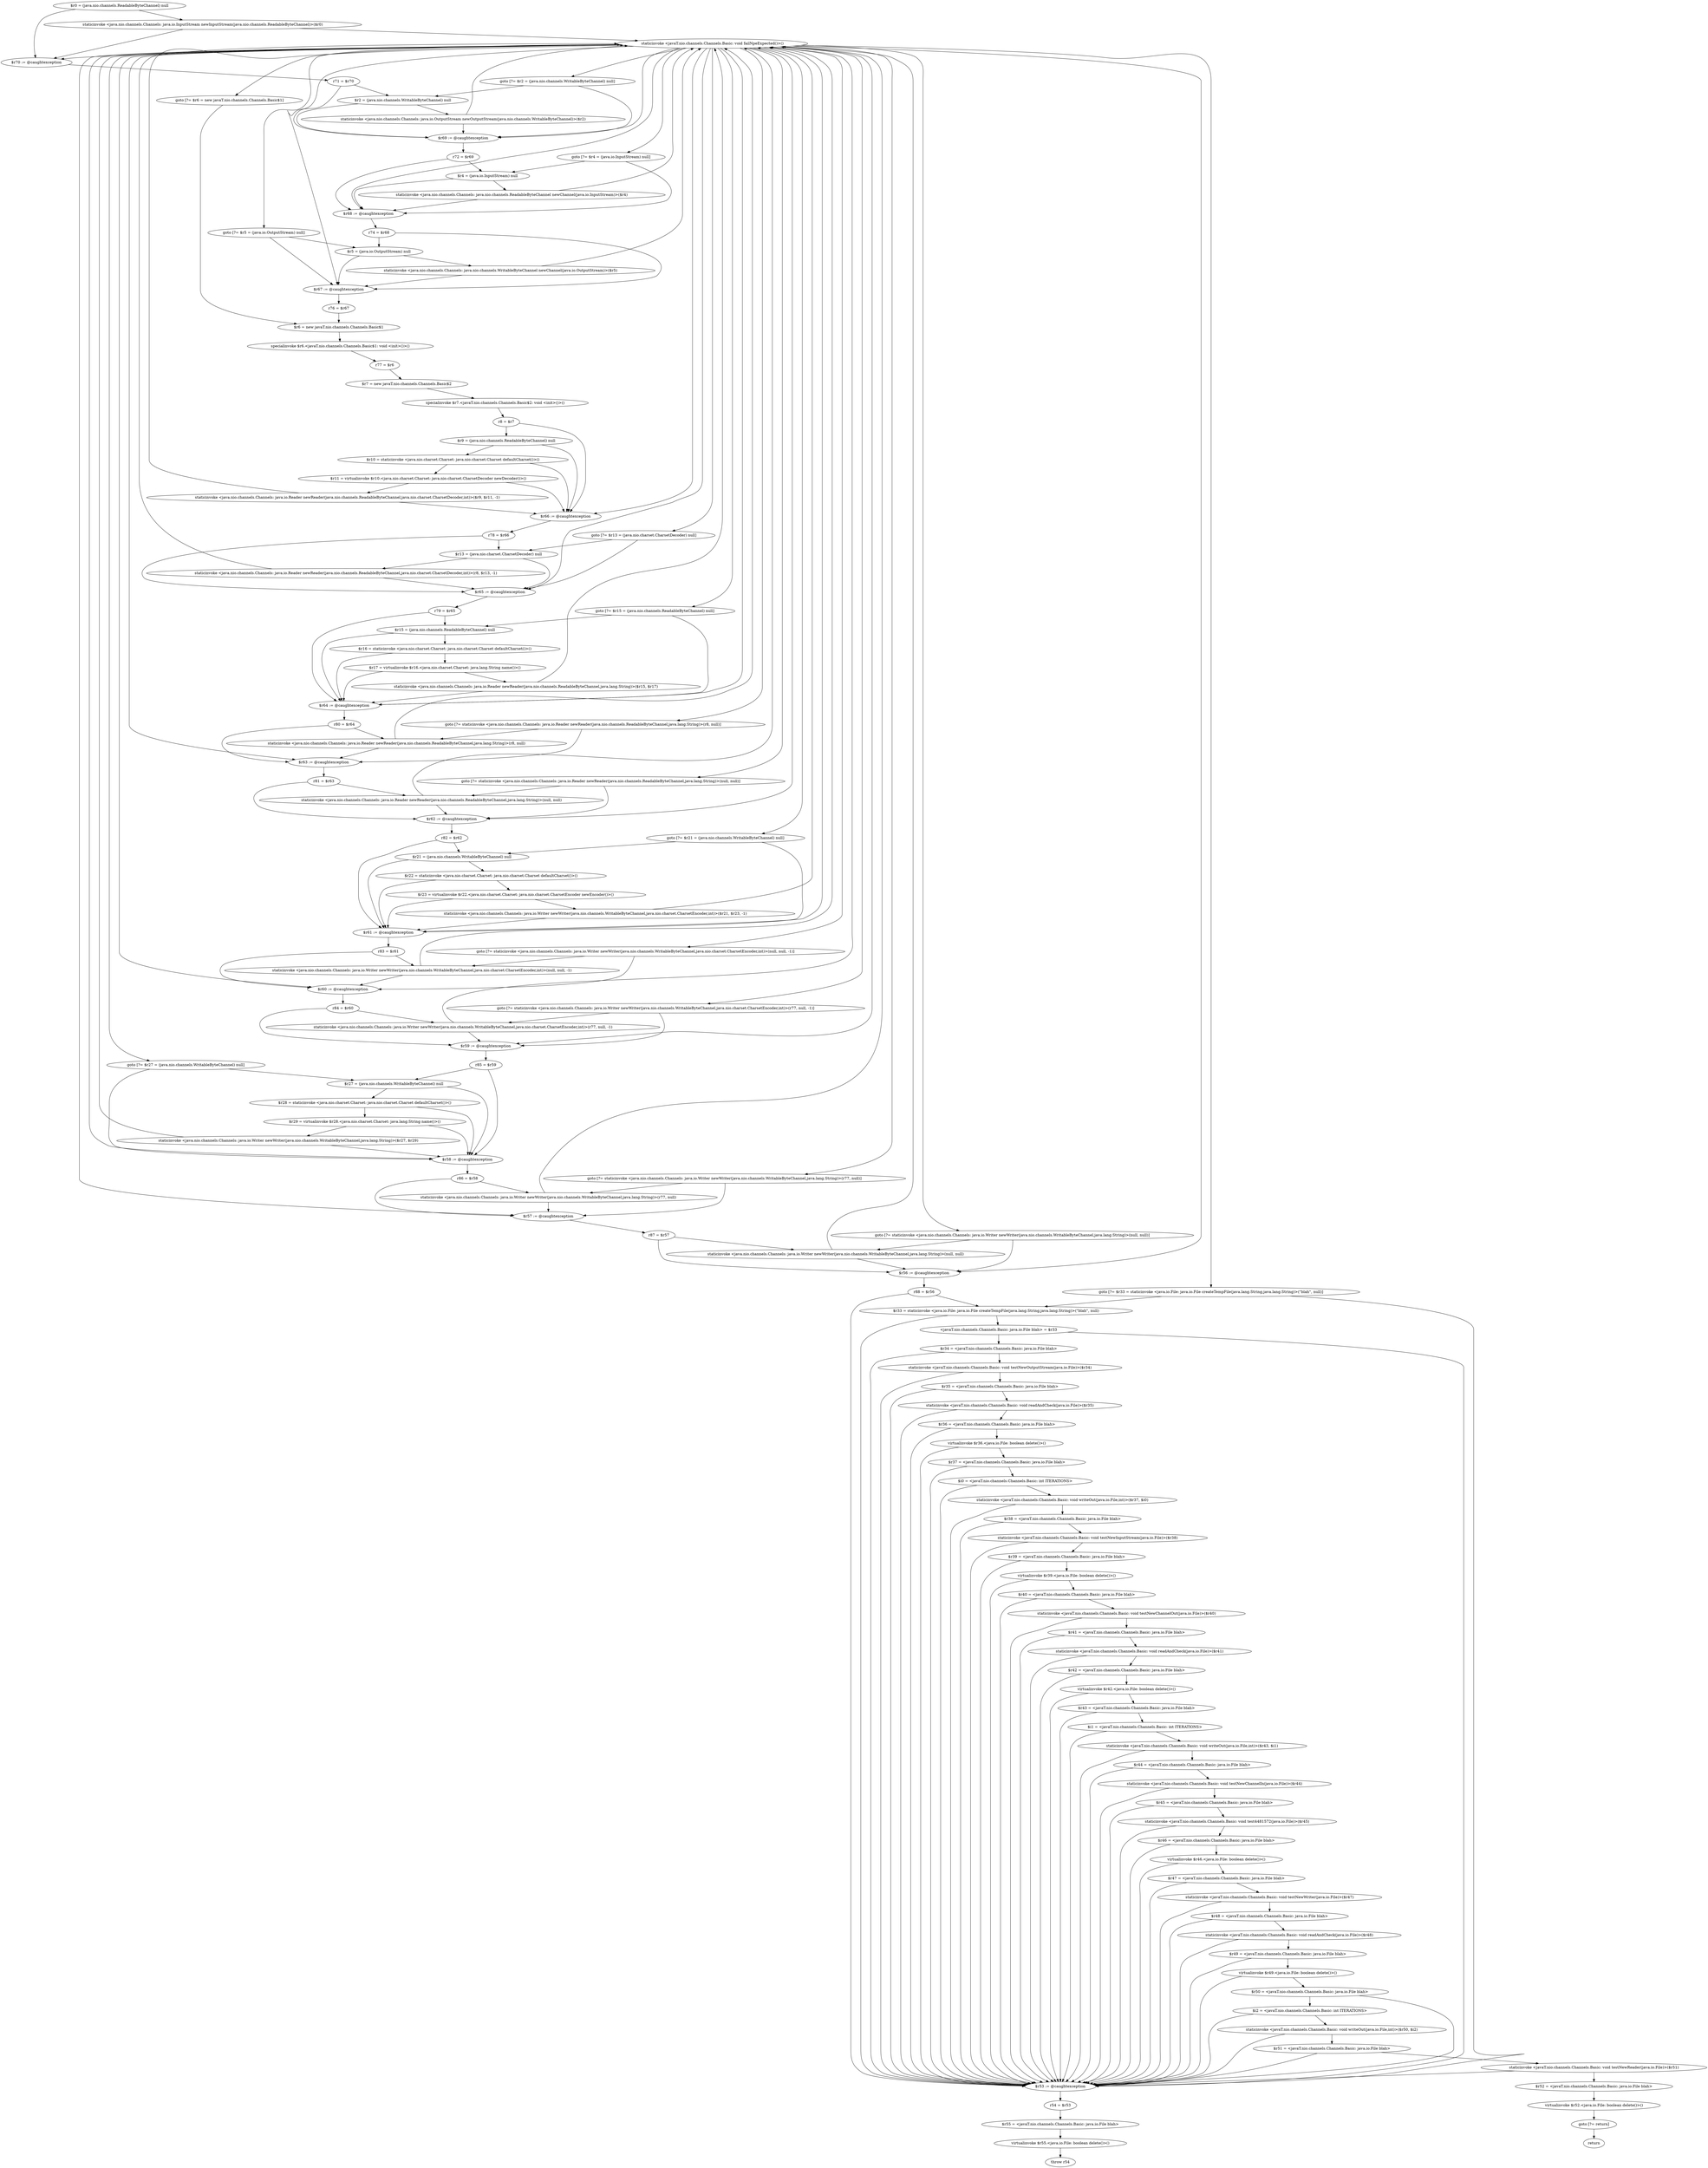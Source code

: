 digraph "unitGraph" {
    "$r0 = (java.nio.channels.ReadableByteChannel) null"
    "staticinvoke <java.nio.channels.Channels: java.io.InputStream newInputStream(java.nio.channels.ReadableByteChannel)>($r0)"
    "staticinvoke <javaT.nio.channels.Channels.Basic: void failNpeExpected()>()"
    "goto [?= $r2 = (java.nio.channels.WritableByteChannel) null]"
    "$r70 := @caughtexception"
    "r71 = $r70"
    "$r2 = (java.nio.channels.WritableByteChannel) null"
    "staticinvoke <java.nio.channels.Channels: java.io.OutputStream newOutputStream(java.nio.channels.WritableByteChannel)>($r2)"
    "goto [?= $r4 = (java.io.InputStream) null]"
    "$r69 := @caughtexception"
    "r72 = $r69"
    "$r4 = (java.io.InputStream) null"
    "staticinvoke <java.nio.channels.Channels: java.nio.channels.ReadableByteChannel newChannel(java.io.InputStream)>($r4)"
    "goto [?= $r5 = (java.io.OutputStream) null]"
    "$r68 := @caughtexception"
    "r74 = $r68"
    "$r5 = (java.io.OutputStream) null"
    "staticinvoke <java.nio.channels.Channels: java.nio.channels.WritableByteChannel newChannel(java.io.OutputStream)>($r5)"
    "goto [?= $r6 = new javaT.nio.channels.Channels.Basic$1]"
    "$r67 := @caughtexception"
    "r76 = $r67"
    "$r6 = new javaT.nio.channels.Channels.Basic$1"
    "specialinvoke $r6.<javaT.nio.channels.Channels.Basic$1: void <init>()>()"
    "r77 = $r6"
    "$r7 = new javaT.nio.channels.Channels.Basic$2"
    "specialinvoke $r7.<javaT.nio.channels.Channels.Basic$2: void <init>()>()"
    "r8 = $r7"
    "$r9 = (java.nio.channels.ReadableByteChannel) null"
    "$r10 = staticinvoke <java.nio.charset.Charset: java.nio.charset.Charset defaultCharset()>()"
    "$r11 = virtualinvoke $r10.<java.nio.charset.Charset: java.nio.charset.CharsetDecoder newDecoder()>()"
    "staticinvoke <java.nio.channels.Channels: java.io.Reader newReader(java.nio.channels.ReadableByteChannel,java.nio.charset.CharsetDecoder,int)>($r9, $r11, -1)"
    "goto [?= $r13 = (java.nio.charset.CharsetDecoder) null]"
    "$r66 := @caughtexception"
    "r78 = $r66"
    "$r13 = (java.nio.charset.CharsetDecoder) null"
    "staticinvoke <java.nio.channels.Channels: java.io.Reader newReader(java.nio.channels.ReadableByteChannel,java.nio.charset.CharsetDecoder,int)>(r8, $r13, -1)"
    "goto [?= $r15 = (java.nio.channels.ReadableByteChannel) null]"
    "$r65 := @caughtexception"
    "r79 = $r65"
    "$r15 = (java.nio.channels.ReadableByteChannel) null"
    "$r16 = staticinvoke <java.nio.charset.Charset: java.nio.charset.Charset defaultCharset()>()"
    "$r17 = virtualinvoke $r16.<java.nio.charset.Charset: java.lang.String name()>()"
    "staticinvoke <java.nio.channels.Channels: java.io.Reader newReader(java.nio.channels.ReadableByteChannel,java.lang.String)>($r15, $r17)"
    "goto [?= staticinvoke <java.nio.channels.Channels: java.io.Reader newReader(java.nio.channels.ReadableByteChannel,java.lang.String)>(r8, null)]"
    "$r64 := @caughtexception"
    "r80 = $r64"
    "staticinvoke <java.nio.channels.Channels: java.io.Reader newReader(java.nio.channels.ReadableByteChannel,java.lang.String)>(r8, null)"
    "goto [?= staticinvoke <java.nio.channels.Channels: java.io.Reader newReader(java.nio.channels.ReadableByteChannel,java.lang.String)>(null, null)]"
    "$r63 := @caughtexception"
    "r81 = $r63"
    "staticinvoke <java.nio.channels.Channels: java.io.Reader newReader(java.nio.channels.ReadableByteChannel,java.lang.String)>(null, null)"
    "goto [?= $r21 = (java.nio.channels.WritableByteChannel) null]"
    "$r62 := @caughtexception"
    "r82 = $r62"
    "$r21 = (java.nio.channels.WritableByteChannel) null"
    "$r22 = staticinvoke <java.nio.charset.Charset: java.nio.charset.Charset defaultCharset()>()"
    "$r23 = virtualinvoke $r22.<java.nio.charset.Charset: java.nio.charset.CharsetEncoder newEncoder()>()"
    "staticinvoke <java.nio.channels.Channels: java.io.Writer newWriter(java.nio.channels.WritableByteChannel,java.nio.charset.CharsetEncoder,int)>($r21, $r23, -1)"
    "goto [?= staticinvoke <java.nio.channels.Channels: java.io.Writer newWriter(java.nio.channels.WritableByteChannel,java.nio.charset.CharsetEncoder,int)>(null, null, -1)]"
    "$r61 := @caughtexception"
    "r83 = $r61"
    "staticinvoke <java.nio.channels.Channels: java.io.Writer newWriter(java.nio.channels.WritableByteChannel,java.nio.charset.CharsetEncoder,int)>(null, null, -1)"
    "goto [?= staticinvoke <java.nio.channels.Channels: java.io.Writer newWriter(java.nio.channels.WritableByteChannel,java.nio.charset.CharsetEncoder,int)>(r77, null, -1)]"
    "$r60 := @caughtexception"
    "r84 = $r60"
    "staticinvoke <java.nio.channels.Channels: java.io.Writer newWriter(java.nio.channels.WritableByteChannel,java.nio.charset.CharsetEncoder,int)>(r77, null, -1)"
    "goto [?= $r27 = (java.nio.channels.WritableByteChannel) null]"
    "$r59 := @caughtexception"
    "r85 = $r59"
    "$r27 = (java.nio.channels.WritableByteChannel) null"
    "$r28 = staticinvoke <java.nio.charset.Charset: java.nio.charset.Charset defaultCharset()>()"
    "$r29 = virtualinvoke $r28.<java.nio.charset.Charset: java.lang.String name()>()"
    "staticinvoke <java.nio.channels.Channels: java.io.Writer newWriter(java.nio.channels.WritableByteChannel,java.lang.String)>($r27, $r29)"
    "goto [?= staticinvoke <java.nio.channels.Channels: java.io.Writer newWriter(java.nio.channels.WritableByteChannel,java.lang.String)>(r77, null)]"
    "$r58 := @caughtexception"
    "r86 = $r58"
    "staticinvoke <java.nio.channels.Channels: java.io.Writer newWriter(java.nio.channels.WritableByteChannel,java.lang.String)>(r77, null)"
    "goto [?= staticinvoke <java.nio.channels.Channels: java.io.Writer newWriter(java.nio.channels.WritableByteChannel,java.lang.String)>(null, null)]"
    "$r57 := @caughtexception"
    "r87 = $r57"
    "staticinvoke <java.nio.channels.Channels: java.io.Writer newWriter(java.nio.channels.WritableByteChannel,java.lang.String)>(null, null)"
    "goto [?= $r33 = staticinvoke <java.io.File: java.io.File createTempFile(java.lang.String,java.lang.String)>(\"blah\", null)]"
    "$r56 := @caughtexception"
    "r88 = $r56"
    "$r33 = staticinvoke <java.io.File: java.io.File createTempFile(java.lang.String,java.lang.String)>(\"blah\", null)"
    "<javaT.nio.channels.Channels.Basic: java.io.File blah> = $r33"
    "$r34 = <javaT.nio.channels.Channels.Basic: java.io.File blah>"
    "staticinvoke <javaT.nio.channels.Channels.Basic: void testNewOutputStream(java.io.File)>($r34)"
    "$r35 = <javaT.nio.channels.Channels.Basic: java.io.File blah>"
    "staticinvoke <javaT.nio.channels.Channels.Basic: void readAndCheck(java.io.File)>($r35)"
    "$r36 = <javaT.nio.channels.Channels.Basic: java.io.File blah>"
    "virtualinvoke $r36.<java.io.File: boolean delete()>()"
    "$r37 = <javaT.nio.channels.Channels.Basic: java.io.File blah>"
    "$i0 = <javaT.nio.channels.Channels.Basic: int ITERATIONS>"
    "staticinvoke <javaT.nio.channels.Channels.Basic: void writeOut(java.io.File,int)>($r37, $i0)"
    "$r38 = <javaT.nio.channels.Channels.Basic: java.io.File blah>"
    "staticinvoke <javaT.nio.channels.Channels.Basic: void testNewInputStream(java.io.File)>($r38)"
    "$r39 = <javaT.nio.channels.Channels.Basic: java.io.File blah>"
    "virtualinvoke $r39.<java.io.File: boolean delete()>()"
    "$r40 = <javaT.nio.channels.Channels.Basic: java.io.File blah>"
    "staticinvoke <javaT.nio.channels.Channels.Basic: void testNewChannelOut(java.io.File)>($r40)"
    "$r41 = <javaT.nio.channels.Channels.Basic: java.io.File blah>"
    "staticinvoke <javaT.nio.channels.Channels.Basic: void readAndCheck(java.io.File)>($r41)"
    "$r42 = <javaT.nio.channels.Channels.Basic: java.io.File blah>"
    "virtualinvoke $r42.<java.io.File: boolean delete()>()"
    "$r43 = <javaT.nio.channels.Channels.Basic: java.io.File blah>"
    "$i1 = <javaT.nio.channels.Channels.Basic: int ITERATIONS>"
    "staticinvoke <javaT.nio.channels.Channels.Basic: void writeOut(java.io.File,int)>($r43, $i1)"
    "$r44 = <javaT.nio.channels.Channels.Basic: java.io.File blah>"
    "staticinvoke <javaT.nio.channels.Channels.Basic: void testNewChannelIn(java.io.File)>($r44)"
    "$r45 = <javaT.nio.channels.Channels.Basic: java.io.File blah>"
    "staticinvoke <javaT.nio.channels.Channels.Basic: void test4481572(java.io.File)>($r45)"
    "$r46 = <javaT.nio.channels.Channels.Basic: java.io.File blah>"
    "virtualinvoke $r46.<java.io.File: boolean delete()>()"
    "$r47 = <javaT.nio.channels.Channels.Basic: java.io.File blah>"
    "staticinvoke <javaT.nio.channels.Channels.Basic: void testNewWriter(java.io.File)>($r47)"
    "$r48 = <javaT.nio.channels.Channels.Basic: java.io.File blah>"
    "staticinvoke <javaT.nio.channels.Channels.Basic: void readAndCheck(java.io.File)>($r48)"
    "$r49 = <javaT.nio.channels.Channels.Basic: java.io.File blah>"
    "virtualinvoke $r49.<java.io.File: boolean delete()>()"
    "$r50 = <javaT.nio.channels.Channels.Basic: java.io.File blah>"
    "$i2 = <javaT.nio.channels.Channels.Basic: int ITERATIONS>"
    "staticinvoke <javaT.nio.channels.Channels.Basic: void writeOut(java.io.File,int)>($r50, $i2)"
    "$r51 = <javaT.nio.channels.Channels.Basic: java.io.File blah>"
    "staticinvoke <javaT.nio.channels.Channels.Basic: void testNewReader(java.io.File)>($r51)"
    "$r52 = <javaT.nio.channels.Channels.Basic: java.io.File blah>"
    "virtualinvoke $r52.<java.io.File: boolean delete()>()"
    "goto [?= return]"
    "$r53 := @caughtexception"
    "r54 = $r53"
    "$r55 = <javaT.nio.channels.Channels.Basic: java.io.File blah>"
    "virtualinvoke $r55.<java.io.File: boolean delete()>()"
    "throw r54"
    "return"
    "$r0 = (java.nio.channels.ReadableByteChannel) null"->"staticinvoke <java.nio.channels.Channels: java.io.InputStream newInputStream(java.nio.channels.ReadableByteChannel)>($r0)";
    "$r0 = (java.nio.channels.ReadableByteChannel) null"->"$r70 := @caughtexception";
    "staticinvoke <java.nio.channels.Channels: java.io.InputStream newInputStream(java.nio.channels.ReadableByteChannel)>($r0)"->"staticinvoke <javaT.nio.channels.Channels.Basic: void failNpeExpected()>()";
    "staticinvoke <java.nio.channels.Channels: java.io.InputStream newInputStream(java.nio.channels.ReadableByteChannel)>($r0)"->"$r70 := @caughtexception";
    "staticinvoke <javaT.nio.channels.Channels.Basic: void failNpeExpected()>()"->"goto [?= $r2 = (java.nio.channels.WritableByteChannel) null]";
    "staticinvoke <javaT.nio.channels.Channels.Basic: void failNpeExpected()>()"->"$r70 := @caughtexception";
    "goto [?= $r2 = (java.nio.channels.WritableByteChannel) null]"->"$r2 = (java.nio.channels.WritableByteChannel) null";
    "goto [?= $r2 = (java.nio.channels.WritableByteChannel) null]"->"$r69 := @caughtexception";
    "$r70 := @caughtexception"->"r71 = $r70";
    "r71 = $r70"->"$r2 = (java.nio.channels.WritableByteChannel) null";
    "r71 = $r70"->"$r69 := @caughtexception";
    "$r2 = (java.nio.channels.WritableByteChannel) null"->"staticinvoke <java.nio.channels.Channels: java.io.OutputStream newOutputStream(java.nio.channels.WritableByteChannel)>($r2)";
    "$r2 = (java.nio.channels.WritableByteChannel) null"->"$r69 := @caughtexception";
    "staticinvoke <java.nio.channels.Channels: java.io.OutputStream newOutputStream(java.nio.channels.WritableByteChannel)>($r2)"->"staticinvoke <javaT.nio.channels.Channels.Basic: void failNpeExpected()>()";
    "staticinvoke <java.nio.channels.Channels: java.io.OutputStream newOutputStream(java.nio.channels.WritableByteChannel)>($r2)"->"$r69 := @caughtexception";
    "staticinvoke <javaT.nio.channels.Channels.Basic: void failNpeExpected()>()"->"goto [?= $r4 = (java.io.InputStream) null]";
    "staticinvoke <javaT.nio.channels.Channels.Basic: void failNpeExpected()>()"->"$r69 := @caughtexception";
    "goto [?= $r4 = (java.io.InputStream) null]"->"$r4 = (java.io.InputStream) null";
    "goto [?= $r4 = (java.io.InputStream) null]"->"$r68 := @caughtexception";
    "$r69 := @caughtexception"->"r72 = $r69";
    "r72 = $r69"->"$r4 = (java.io.InputStream) null";
    "r72 = $r69"->"$r68 := @caughtexception";
    "$r4 = (java.io.InputStream) null"->"staticinvoke <java.nio.channels.Channels: java.nio.channels.ReadableByteChannel newChannel(java.io.InputStream)>($r4)";
    "$r4 = (java.io.InputStream) null"->"$r68 := @caughtexception";
    "staticinvoke <java.nio.channels.Channels: java.nio.channels.ReadableByteChannel newChannel(java.io.InputStream)>($r4)"->"staticinvoke <javaT.nio.channels.Channels.Basic: void failNpeExpected()>()";
    "staticinvoke <java.nio.channels.Channels: java.nio.channels.ReadableByteChannel newChannel(java.io.InputStream)>($r4)"->"$r68 := @caughtexception";
    "staticinvoke <javaT.nio.channels.Channels.Basic: void failNpeExpected()>()"->"goto [?= $r5 = (java.io.OutputStream) null]";
    "staticinvoke <javaT.nio.channels.Channels.Basic: void failNpeExpected()>()"->"$r68 := @caughtexception";
    "goto [?= $r5 = (java.io.OutputStream) null]"->"$r5 = (java.io.OutputStream) null";
    "goto [?= $r5 = (java.io.OutputStream) null]"->"$r67 := @caughtexception";
    "$r68 := @caughtexception"->"r74 = $r68";
    "r74 = $r68"->"$r5 = (java.io.OutputStream) null";
    "r74 = $r68"->"$r67 := @caughtexception";
    "$r5 = (java.io.OutputStream) null"->"staticinvoke <java.nio.channels.Channels: java.nio.channels.WritableByteChannel newChannel(java.io.OutputStream)>($r5)";
    "$r5 = (java.io.OutputStream) null"->"$r67 := @caughtexception";
    "staticinvoke <java.nio.channels.Channels: java.nio.channels.WritableByteChannel newChannel(java.io.OutputStream)>($r5)"->"staticinvoke <javaT.nio.channels.Channels.Basic: void failNpeExpected()>()";
    "staticinvoke <java.nio.channels.Channels: java.nio.channels.WritableByteChannel newChannel(java.io.OutputStream)>($r5)"->"$r67 := @caughtexception";
    "staticinvoke <javaT.nio.channels.Channels.Basic: void failNpeExpected()>()"->"goto [?= $r6 = new javaT.nio.channels.Channels.Basic$1]";
    "staticinvoke <javaT.nio.channels.Channels.Basic: void failNpeExpected()>()"->"$r67 := @caughtexception";
    "goto [?= $r6 = new javaT.nio.channels.Channels.Basic$1]"->"$r6 = new javaT.nio.channels.Channels.Basic$1";
    "$r67 := @caughtexception"->"r76 = $r67";
    "r76 = $r67"->"$r6 = new javaT.nio.channels.Channels.Basic$1";
    "$r6 = new javaT.nio.channels.Channels.Basic$1"->"specialinvoke $r6.<javaT.nio.channels.Channels.Basic$1: void <init>()>()";
    "specialinvoke $r6.<javaT.nio.channels.Channels.Basic$1: void <init>()>()"->"r77 = $r6";
    "r77 = $r6"->"$r7 = new javaT.nio.channels.Channels.Basic$2";
    "$r7 = new javaT.nio.channels.Channels.Basic$2"->"specialinvoke $r7.<javaT.nio.channels.Channels.Basic$2: void <init>()>()";
    "specialinvoke $r7.<javaT.nio.channels.Channels.Basic$2: void <init>()>()"->"r8 = $r7";
    "r8 = $r7"->"$r9 = (java.nio.channels.ReadableByteChannel) null";
    "r8 = $r7"->"$r66 := @caughtexception";
    "$r9 = (java.nio.channels.ReadableByteChannel) null"->"$r10 = staticinvoke <java.nio.charset.Charset: java.nio.charset.Charset defaultCharset()>()";
    "$r9 = (java.nio.channels.ReadableByteChannel) null"->"$r66 := @caughtexception";
    "$r10 = staticinvoke <java.nio.charset.Charset: java.nio.charset.Charset defaultCharset()>()"->"$r11 = virtualinvoke $r10.<java.nio.charset.Charset: java.nio.charset.CharsetDecoder newDecoder()>()";
    "$r10 = staticinvoke <java.nio.charset.Charset: java.nio.charset.Charset defaultCharset()>()"->"$r66 := @caughtexception";
    "$r11 = virtualinvoke $r10.<java.nio.charset.Charset: java.nio.charset.CharsetDecoder newDecoder()>()"->"staticinvoke <java.nio.channels.Channels: java.io.Reader newReader(java.nio.channels.ReadableByteChannel,java.nio.charset.CharsetDecoder,int)>($r9, $r11, -1)";
    "$r11 = virtualinvoke $r10.<java.nio.charset.Charset: java.nio.charset.CharsetDecoder newDecoder()>()"->"$r66 := @caughtexception";
    "staticinvoke <java.nio.channels.Channels: java.io.Reader newReader(java.nio.channels.ReadableByteChannel,java.nio.charset.CharsetDecoder,int)>($r9, $r11, -1)"->"staticinvoke <javaT.nio.channels.Channels.Basic: void failNpeExpected()>()";
    "staticinvoke <java.nio.channels.Channels: java.io.Reader newReader(java.nio.channels.ReadableByteChannel,java.nio.charset.CharsetDecoder,int)>($r9, $r11, -1)"->"$r66 := @caughtexception";
    "staticinvoke <javaT.nio.channels.Channels.Basic: void failNpeExpected()>()"->"goto [?= $r13 = (java.nio.charset.CharsetDecoder) null]";
    "staticinvoke <javaT.nio.channels.Channels.Basic: void failNpeExpected()>()"->"$r66 := @caughtexception";
    "goto [?= $r13 = (java.nio.charset.CharsetDecoder) null]"->"$r13 = (java.nio.charset.CharsetDecoder) null";
    "goto [?= $r13 = (java.nio.charset.CharsetDecoder) null]"->"$r65 := @caughtexception";
    "$r66 := @caughtexception"->"r78 = $r66";
    "r78 = $r66"->"$r13 = (java.nio.charset.CharsetDecoder) null";
    "r78 = $r66"->"$r65 := @caughtexception";
    "$r13 = (java.nio.charset.CharsetDecoder) null"->"staticinvoke <java.nio.channels.Channels: java.io.Reader newReader(java.nio.channels.ReadableByteChannel,java.nio.charset.CharsetDecoder,int)>(r8, $r13, -1)";
    "$r13 = (java.nio.charset.CharsetDecoder) null"->"$r65 := @caughtexception";
    "staticinvoke <java.nio.channels.Channels: java.io.Reader newReader(java.nio.channels.ReadableByteChannel,java.nio.charset.CharsetDecoder,int)>(r8, $r13, -1)"->"staticinvoke <javaT.nio.channels.Channels.Basic: void failNpeExpected()>()";
    "staticinvoke <java.nio.channels.Channels: java.io.Reader newReader(java.nio.channels.ReadableByteChannel,java.nio.charset.CharsetDecoder,int)>(r8, $r13, -1)"->"$r65 := @caughtexception";
    "staticinvoke <javaT.nio.channels.Channels.Basic: void failNpeExpected()>()"->"goto [?= $r15 = (java.nio.channels.ReadableByteChannel) null]";
    "staticinvoke <javaT.nio.channels.Channels.Basic: void failNpeExpected()>()"->"$r65 := @caughtexception";
    "goto [?= $r15 = (java.nio.channels.ReadableByteChannel) null]"->"$r15 = (java.nio.channels.ReadableByteChannel) null";
    "goto [?= $r15 = (java.nio.channels.ReadableByteChannel) null]"->"$r64 := @caughtexception";
    "$r65 := @caughtexception"->"r79 = $r65";
    "r79 = $r65"->"$r15 = (java.nio.channels.ReadableByteChannel) null";
    "r79 = $r65"->"$r64 := @caughtexception";
    "$r15 = (java.nio.channels.ReadableByteChannel) null"->"$r16 = staticinvoke <java.nio.charset.Charset: java.nio.charset.Charset defaultCharset()>()";
    "$r15 = (java.nio.channels.ReadableByteChannel) null"->"$r64 := @caughtexception";
    "$r16 = staticinvoke <java.nio.charset.Charset: java.nio.charset.Charset defaultCharset()>()"->"$r17 = virtualinvoke $r16.<java.nio.charset.Charset: java.lang.String name()>()";
    "$r16 = staticinvoke <java.nio.charset.Charset: java.nio.charset.Charset defaultCharset()>()"->"$r64 := @caughtexception";
    "$r17 = virtualinvoke $r16.<java.nio.charset.Charset: java.lang.String name()>()"->"staticinvoke <java.nio.channels.Channels: java.io.Reader newReader(java.nio.channels.ReadableByteChannel,java.lang.String)>($r15, $r17)";
    "$r17 = virtualinvoke $r16.<java.nio.charset.Charset: java.lang.String name()>()"->"$r64 := @caughtexception";
    "staticinvoke <java.nio.channels.Channels: java.io.Reader newReader(java.nio.channels.ReadableByteChannel,java.lang.String)>($r15, $r17)"->"staticinvoke <javaT.nio.channels.Channels.Basic: void failNpeExpected()>()";
    "staticinvoke <java.nio.channels.Channels: java.io.Reader newReader(java.nio.channels.ReadableByteChannel,java.lang.String)>($r15, $r17)"->"$r64 := @caughtexception";
    "staticinvoke <javaT.nio.channels.Channels.Basic: void failNpeExpected()>()"->"goto [?= staticinvoke <java.nio.channels.Channels: java.io.Reader newReader(java.nio.channels.ReadableByteChannel,java.lang.String)>(r8, null)]";
    "staticinvoke <javaT.nio.channels.Channels.Basic: void failNpeExpected()>()"->"$r64 := @caughtexception";
    "goto [?= staticinvoke <java.nio.channels.Channels: java.io.Reader newReader(java.nio.channels.ReadableByteChannel,java.lang.String)>(r8, null)]"->"staticinvoke <java.nio.channels.Channels: java.io.Reader newReader(java.nio.channels.ReadableByteChannel,java.lang.String)>(r8, null)";
    "goto [?= staticinvoke <java.nio.channels.Channels: java.io.Reader newReader(java.nio.channels.ReadableByteChannel,java.lang.String)>(r8, null)]"->"$r63 := @caughtexception";
    "$r64 := @caughtexception"->"r80 = $r64";
    "r80 = $r64"->"staticinvoke <java.nio.channels.Channels: java.io.Reader newReader(java.nio.channels.ReadableByteChannel,java.lang.String)>(r8, null)";
    "r80 = $r64"->"$r63 := @caughtexception";
    "staticinvoke <java.nio.channels.Channels: java.io.Reader newReader(java.nio.channels.ReadableByteChannel,java.lang.String)>(r8, null)"->"staticinvoke <javaT.nio.channels.Channels.Basic: void failNpeExpected()>()";
    "staticinvoke <java.nio.channels.Channels: java.io.Reader newReader(java.nio.channels.ReadableByteChannel,java.lang.String)>(r8, null)"->"$r63 := @caughtexception";
    "staticinvoke <javaT.nio.channels.Channels.Basic: void failNpeExpected()>()"->"goto [?= staticinvoke <java.nio.channels.Channels: java.io.Reader newReader(java.nio.channels.ReadableByteChannel,java.lang.String)>(null, null)]";
    "staticinvoke <javaT.nio.channels.Channels.Basic: void failNpeExpected()>()"->"$r63 := @caughtexception";
    "goto [?= staticinvoke <java.nio.channels.Channels: java.io.Reader newReader(java.nio.channels.ReadableByteChannel,java.lang.String)>(null, null)]"->"staticinvoke <java.nio.channels.Channels: java.io.Reader newReader(java.nio.channels.ReadableByteChannel,java.lang.String)>(null, null)";
    "goto [?= staticinvoke <java.nio.channels.Channels: java.io.Reader newReader(java.nio.channels.ReadableByteChannel,java.lang.String)>(null, null)]"->"$r62 := @caughtexception";
    "$r63 := @caughtexception"->"r81 = $r63";
    "r81 = $r63"->"staticinvoke <java.nio.channels.Channels: java.io.Reader newReader(java.nio.channels.ReadableByteChannel,java.lang.String)>(null, null)";
    "r81 = $r63"->"$r62 := @caughtexception";
    "staticinvoke <java.nio.channels.Channels: java.io.Reader newReader(java.nio.channels.ReadableByteChannel,java.lang.String)>(null, null)"->"staticinvoke <javaT.nio.channels.Channels.Basic: void failNpeExpected()>()";
    "staticinvoke <java.nio.channels.Channels: java.io.Reader newReader(java.nio.channels.ReadableByteChannel,java.lang.String)>(null, null)"->"$r62 := @caughtexception";
    "staticinvoke <javaT.nio.channels.Channels.Basic: void failNpeExpected()>()"->"goto [?= $r21 = (java.nio.channels.WritableByteChannel) null]";
    "staticinvoke <javaT.nio.channels.Channels.Basic: void failNpeExpected()>()"->"$r62 := @caughtexception";
    "goto [?= $r21 = (java.nio.channels.WritableByteChannel) null]"->"$r21 = (java.nio.channels.WritableByteChannel) null";
    "goto [?= $r21 = (java.nio.channels.WritableByteChannel) null]"->"$r61 := @caughtexception";
    "$r62 := @caughtexception"->"r82 = $r62";
    "r82 = $r62"->"$r21 = (java.nio.channels.WritableByteChannel) null";
    "r82 = $r62"->"$r61 := @caughtexception";
    "$r21 = (java.nio.channels.WritableByteChannel) null"->"$r22 = staticinvoke <java.nio.charset.Charset: java.nio.charset.Charset defaultCharset()>()";
    "$r21 = (java.nio.channels.WritableByteChannel) null"->"$r61 := @caughtexception";
    "$r22 = staticinvoke <java.nio.charset.Charset: java.nio.charset.Charset defaultCharset()>()"->"$r23 = virtualinvoke $r22.<java.nio.charset.Charset: java.nio.charset.CharsetEncoder newEncoder()>()";
    "$r22 = staticinvoke <java.nio.charset.Charset: java.nio.charset.Charset defaultCharset()>()"->"$r61 := @caughtexception";
    "$r23 = virtualinvoke $r22.<java.nio.charset.Charset: java.nio.charset.CharsetEncoder newEncoder()>()"->"staticinvoke <java.nio.channels.Channels: java.io.Writer newWriter(java.nio.channels.WritableByteChannel,java.nio.charset.CharsetEncoder,int)>($r21, $r23, -1)";
    "$r23 = virtualinvoke $r22.<java.nio.charset.Charset: java.nio.charset.CharsetEncoder newEncoder()>()"->"$r61 := @caughtexception";
    "staticinvoke <java.nio.channels.Channels: java.io.Writer newWriter(java.nio.channels.WritableByteChannel,java.nio.charset.CharsetEncoder,int)>($r21, $r23, -1)"->"staticinvoke <javaT.nio.channels.Channels.Basic: void failNpeExpected()>()";
    "staticinvoke <java.nio.channels.Channels: java.io.Writer newWriter(java.nio.channels.WritableByteChannel,java.nio.charset.CharsetEncoder,int)>($r21, $r23, -1)"->"$r61 := @caughtexception";
    "staticinvoke <javaT.nio.channels.Channels.Basic: void failNpeExpected()>()"->"goto [?= staticinvoke <java.nio.channels.Channels: java.io.Writer newWriter(java.nio.channels.WritableByteChannel,java.nio.charset.CharsetEncoder,int)>(null, null, -1)]";
    "staticinvoke <javaT.nio.channels.Channels.Basic: void failNpeExpected()>()"->"$r61 := @caughtexception";
    "goto [?= staticinvoke <java.nio.channels.Channels: java.io.Writer newWriter(java.nio.channels.WritableByteChannel,java.nio.charset.CharsetEncoder,int)>(null, null, -1)]"->"staticinvoke <java.nio.channels.Channels: java.io.Writer newWriter(java.nio.channels.WritableByteChannel,java.nio.charset.CharsetEncoder,int)>(null, null, -1)";
    "goto [?= staticinvoke <java.nio.channels.Channels: java.io.Writer newWriter(java.nio.channels.WritableByteChannel,java.nio.charset.CharsetEncoder,int)>(null, null, -1)]"->"$r60 := @caughtexception";
    "$r61 := @caughtexception"->"r83 = $r61";
    "r83 = $r61"->"staticinvoke <java.nio.channels.Channels: java.io.Writer newWriter(java.nio.channels.WritableByteChannel,java.nio.charset.CharsetEncoder,int)>(null, null, -1)";
    "r83 = $r61"->"$r60 := @caughtexception";
    "staticinvoke <java.nio.channels.Channels: java.io.Writer newWriter(java.nio.channels.WritableByteChannel,java.nio.charset.CharsetEncoder,int)>(null, null, -1)"->"staticinvoke <javaT.nio.channels.Channels.Basic: void failNpeExpected()>()";
    "staticinvoke <java.nio.channels.Channels: java.io.Writer newWriter(java.nio.channels.WritableByteChannel,java.nio.charset.CharsetEncoder,int)>(null, null, -1)"->"$r60 := @caughtexception";
    "staticinvoke <javaT.nio.channels.Channels.Basic: void failNpeExpected()>()"->"goto [?= staticinvoke <java.nio.channels.Channels: java.io.Writer newWriter(java.nio.channels.WritableByteChannel,java.nio.charset.CharsetEncoder,int)>(r77, null, -1)]";
    "staticinvoke <javaT.nio.channels.Channels.Basic: void failNpeExpected()>()"->"$r60 := @caughtexception";
    "goto [?= staticinvoke <java.nio.channels.Channels: java.io.Writer newWriter(java.nio.channels.WritableByteChannel,java.nio.charset.CharsetEncoder,int)>(r77, null, -1)]"->"staticinvoke <java.nio.channels.Channels: java.io.Writer newWriter(java.nio.channels.WritableByteChannel,java.nio.charset.CharsetEncoder,int)>(r77, null, -1)";
    "goto [?= staticinvoke <java.nio.channels.Channels: java.io.Writer newWriter(java.nio.channels.WritableByteChannel,java.nio.charset.CharsetEncoder,int)>(r77, null, -1)]"->"$r59 := @caughtexception";
    "$r60 := @caughtexception"->"r84 = $r60";
    "r84 = $r60"->"staticinvoke <java.nio.channels.Channels: java.io.Writer newWriter(java.nio.channels.WritableByteChannel,java.nio.charset.CharsetEncoder,int)>(r77, null, -1)";
    "r84 = $r60"->"$r59 := @caughtexception";
    "staticinvoke <java.nio.channels.Channels: java.io.Writer newWriter(java.nio.channels.WritableByteChannel,java.nio.charset.CharsetEncoder,int)>(r77, null, -1)"->"staticinvoke <javaT.nio.channels.Channels.Basic: void failNpeExpected()>()";
    "staticinvoke <java.nio.channels.Channels: java.io.Writer newWriter(java.nio.channels.WritableByteChannel,java.nio.charset.CharsetEncoder,int)>(r77, null, -1)"->"$r59 := @caughtexception";
    "staticinvoke <javaT.nio.channels.Channels.Basic: void failNpeExpected()>()"->"goto [?= $r27 = (java.nio.channels.WritableByteChannel) null]";
    "staticinvoke <javaT.nio.channels.Channels.Basic: void failNpeExpected()>()"->"$r59 := @caughtexception";
    "goto [?= $r27 = (java.nio.channels.WritableByteChannel) null]"->"$r27 = (java.nio.channels.WritableByteChannel) null";
    "goto [?= $r27 = (java.nio.channels.WritableByteChannel) null]"->"$r58 := @caughtexception";
    "$r59 := @caughtexception"->"r85 = $r59";
    "r85 = $r59"->"$r27 = (java.nio.channels.WritableByteChannel) null";
    "r85 = $r59"->"$r58 := @caughtexception";
    "$r27 = (java.nio.channels.WritableByteChannel) null"->"$r28 = staticinvoke <java.nio.charset.Charset: java.nio.charset.Charset defaultCharset()>()";
    "$r27 = (java.nio.channels.WritableByteChannel) null"->"$r58 := @caughtexception";
    "$r28 = staticinvoke <java.nio.charset.Charset: java.nio.charset.Charset defaultCharset()>()"->"$r29 = virtualinvoke $r28.<java.nio.charset.Charset: java.lang.String name()>()";
    "$r28 = staticinvoke <java.nio.charset.Charset: java.nio.charset.Charset defaultCharset()>()"->"$r58 := @caughtexception";
    "$r29 = virtualinvoke $r28.<java.nio.charset.Charset: java.lang.String name()>()"->"staticinvoke <java.nio.channels.Channels: java.io.Writer newWriter(java.nio.channels.WritableByteChannel,java.lang.String)>($r27, $r29)";
    "$r29 = virtualinvoke $r28.<java.nio.charset.Charset: java.lang.String name()>()"->"$r58 := @caughtexception";
    "staticinvoke <java.nio.channels.Channels: java.io.Writer newWriter(java.nio.channels.WritableByteChannel,java.lang.String)>($r27, $r29)"->"staticinvoke <javaT.nio.channels.Channels.Basic: void failNpeExpected()>()";
    "staticinvoke <java.nio.channels.Channels: java.io.Writer newWriter(java.nio.channels.WritableByteChannel,java.lang.String)>($r27, $r29)"->"$r58 := @caughtexception";
    "staticinvoke <javaT.nio.channels.Channels.Basic: void failNpeExpected()>()"->"goto [?= staticinvoke <java.nio.channels.Channels: java.io.Writer newWriter(java.nio.channels.WritableByteChannel,java.lang.String)>(r77, null)]";
    "staticinvoke <javaT.nio.channels.Channels.Basic: void failNpeExpected()>()"->"$r58 := @caughtexception";
    "goto [?= staticinvoke <java.nio.channels.Channels: java.io.Writer newWriter(java.nio.channels.WritableByteChannel,java.lang.String)>(r77, null)]"->"staticinvoke <java.nio.channels.Channels: java.io.Writer newWriter(java.nio.channels.WritableByteChannel,java.lang.String)>(r77, null)";
    "goto [?= staticinvoke <java.nio.channels.Channels: java.io.Writer newWriter(java.nio.channels.WritableByteChannel,java.lang.String)>(r77, null)]"->"$r57 := @caughtexception";
    "$r58 := @caughtexception"->"r86 = $r58";
    "r86 = $r58"->"staticinvoke <java.nio.channels.Channels: java.io.Writer newWriter(java.nio.channels.WritableByteChannel,java.lang.String)>(r77, null)";
    "r86 = $r58"->"$r57 := @caughtexception";
    "staticinvoke <java.nio.channels.Channels: java.io.Writer newWriter(java.nio.channels.WritableByteChannel,java.lang.String)>(r77, null)"->"staticinvoke <javaT.nio.channels.Channels.Basic: void failNpeExpected()>()";
    "staticinvoke <java.nio.channels.Channels: java.io.Writer newWriter(java.nio.channels.WritableByteChannel,java.lang.String)>(r77, null)"->"$r57 := @caughtexception";
    "staticinvoke <javaT.nio.channels.Channels.Basic: void failNpeExpected()>()"->"goto [?= staticinvoke <java.nio.channels.Channels: java.io.Writer newWriter(java.nio.channels.WritableByteChannel,java.lang.String)>(null, null)]";
    "staticinvoke <javaT.nio.channels.Channels.Basic: void failNpeExpected()>()"->"$r57 := @caughtexception";
    "goto [?= staticinvoke <java.nio.channels.Channels: java.io.Writer newWriter(java.nio.channels.WritableByteChannel,java.lang.String)>(null, null)]"->"staticinvoke <java.nio.channels.Channels: java.io.Writer newWriter(java.nio.channels.WritableByteChannel,java.lang.String)>(null, null)";
    "goto [?= staticinvoke <java.nio.channels.Channels: java.io.Writer newWriter(java.nio.channels.WritableByteChannel,java.lang.String)>(null, null)]"->"$r56 := @caughtexception";
    "$r57 := @caughtexception"->"r87 = $r57";
    "r87 = $r57"->"staticinvoke <java.nio.channels.Channels: java.io.Writer newWriter(java.nio.channels.WritableByteChannel,java.lang.String)>(null, null)";
    "r87 = $r57"->"$r56 := @caughtexception";
    "staticinvoke <java.nio.channels.Channels: java.io.Writer newWriter(java.nio.channels.WritableByteChannel,java.lang.String)>(null, null)"->"staticinvoke <javaT.nio.channels.Channels.Basic: void failNpeExpected()>()";
    "staticinvoke <java.nio.channels.Channels: java.io.Writer newWriter(java.nio.channels.WritableByteChannel,java.lang.String)>(null, null)"->"$r56 := @caughtexception";
    "staticinvoke <javaT.nio.channels.Channels.Basic: void failNpeExpected()>()"->"goto [?= $r33 = staticinvoke <java.io.File: java.io.File createTempFile(java.lang.String,java.lang.String)>(\"blah\", null)]";
    "staticinvoke <javaT.nio.channels.Channels.Basic: void failNpeExpected()>()"->"$r56 := @caughtexception";
    "goto [?= $r33 = staticinvoke <java.io.File: java.io.File createTempFile(java.lang.String,java.lang.String)>(\"blah\", null)]"->"$r33 = staticinvoke <java.io.File: java.io.File createTempFile(java.lang.String,java.lang.String)>(\"blah\", null)";
    "goto [?= $r33 = staticinvoke <java.io.File: java.io.File createTempFile(java.lang.String,java.lang.String)>(\"blah\", null)]"->"$r53 := @caughtexception";
    "$r56 := @caughtexception"->"r88 = $r56";
    "r88 = $r56"->"$r33 = staticinvoke <java.io.File: java.io.File createTempFile(java.lang.String,java.lang.String)>(\"blah\", null)";
    "r88 = $r56"->"$r53 := @caughtexception";
    "$r33 = staticinvoke <java.io.File: java.io.File createTempFile(java.lang.String,java.lang.String)>(\"blah\", null)"->"<javaT.nio.channels.Channels.Basic: java.io.File blah> = $r33";
    "$r33 = staticinvoke <java.io.File: java.io.File createTempFile(java.lang.String,java.lang.String)>(\"blah\", null)"->"$r53 := @caughtexception";
    "<javaT.nio.channels.Channels.Basic: java.io.File blah> = $r33"->"$r34 = <javaT.nio.channels.Channels.Basic: java.io.File blah>";
    "<javaT.nio.channels.Channels.Basic: java.io.File blah> = $r33"->"$r53 := @caughtexception";
    "$r34 = <javaT.nio.channels.Channels.Basic: java.io.File blah>"->"staticinvoke <javaT.nio.channels.Channels.Basic: void testNewOutputStream(java.io.File)>($r34)";
    "$r34 = <javaT.nio.channels.Channels.Basic: java.io.File blah>"->"$r53 := @caughtexception";
    "staticinvoke <javaT.nio.channels.Channels.Basic: void testNewOutputStream(java.io.File)>($r34)"->"$r35 = <javaT.nio.channels.Channels.Basic: java.io.File blah>";
    "staticinvoke <javaT.nio.channels.Channels.Basic: void testNewOutputStream(java.io.File)>($r34)"->"$r53 := @caughtexception";
    "$r35 = <javaT.nio.channels.Channels.Basic: java.io.File blah>"->"staticinvoke <javaT.nio.channels.Channels.Basic: void readAndCheck(java.io.File)>($r35)";
    "$r35 = <javaT.nio.channels.Channels.Basic: java.io.File blah>"->"$r53 := @caughtexception";
    "staticinvoke <javaT.nio.channels.Channels.Basic: void readAndCheck(java.io.File)>($r35)"->"$r36 = <javaT.nio.channels.Channels.Basic: java.io.File blah>";
    "staticinvoke <javaT.nio.channels.Channels.Basic: void readAndCheck(java.io.File)>($r35)"->"$r53 := @caughtexception";
    "$r36 = <javaT.nio.channels.Channels.Basic: java.io.File blah>"->"virtualinvoke $r36.<java.io.File: boolean delete()>()";
    "$r36 = <javaT.nio.channels.Channels.Basic: java.io.File blah>"->"$r53 := @caughtexception";
    "virtualinvoke $r36.<java.io.File: boolean delete()>()"->"$r37 = <javaT.nio.channels.Channels.Basic: java.io.File blah>";
    "virtualinvoke $r36.<java.io.File: boolean delete()>()"->"$r53 := @caughtexception";
    "$r37 = <javaT.nio.channels.Channels.Basic: java.io.File blah>"->"$i0 = <javaT.nio.channels.Channels.Basic: int ITERATIONS>";
    "$r37 = <javaT.nio.channels.Channels.Basic: java.io.File blah>"->"$r53 := @caughtexception";
    "$i0 = <javaT.nio.channels.Channels.Basic: int ITERATIONS>"->"staticinvoke <javaT.nio.channels.Channels.Basic: void writeOut(java.io.File,int)>($r37, $i0)";
    "$i0 = <javaT.nio.channels.Channels.Basic: int ITERATIONS>"->"$r53 := @caughtexception";
    "staticinvoke <javaT.nio.channels.Channels.Basic: void writeOut(java.io.File,int)>($r37, $i0)"->"$r38 = <javaT.nio.channels.Channels.Basic: java.io.File blah>";
    "staticinvoke <javaT.nio.channels.Channels.Basic: void writeOut(java.io.File,int)>($r37, $i0)"->"$r53 := @caughtexception";
    "$r38 = <javaT.nio.channels.Channels.Basic: java.io.File blah>"->"staticinvoke <javaT.nio.channels.Channels.Basic: void testNewInputStream(java.io.File)>($r38)";
    "$r38 = <javaT.nio.channels.Channels.Basic: java.io.File blah>"->"$r53 := @caughtexception";
    "staticinvoke <javaT.nio.channels.Channels.Basic: void testNewInputStream(java.io.File)>($r38)"->"$r39 = <javaT.nio.channels.Channels.Basic: java.io.File blah>";
    "staticinvoke <javaT.nio.channels.Channels.Basic: void testNewInputStream(java.io.File)>($r38)"->"$r53 := @caughtexception";
    "$r39 = <javaT.nio.channels.Channels.Basic: java.io.File blah>"->"virtualinvoke $r39.<java.io.File: boolean delete()>()";
    "$r39 = <javaT.nio.channels.Channels.Basic: java.io.File blah>"->"$r53 := @caughtexception";
    "virtualinvoke $r39.<java.io.File: boolean delete()>()"->"$r40 = <javaT.nio.channels.Channels.Basic: java.io.File blah>";
    "virtualinvoke $r39.<java.io.File: boolean delete()>()"->"$r53 := @caughtexception";
    "$r40 = <javaT.nio.channels.Channels.Basic: java.io.File blah>"->"staticinvoke <javaT.nio.channels.Channels.Basic: void testNewChannelOut(java.io.File)>($r40)";
    "$r40 = <javaT.nio.channels.Channels.Basic: java.io.File blah>"->"$r53 := @caughtexception";
    "staticinvoke <javaT.nio.channels.Channels.Basic: void testNewChannelOut(java.io.File)>($r40)"->"$r41 = <javaT.nio.channels.Channels.Basic: java.io.File blah>";
    "staticinvoke <javaT.nio.channels.Channels.Basic: void testNewChannelOut(java.io.File)>($r40)"->"$r53 := @caughtexception";
    "$r41 = <javaT.nio.channels.Channels.Basic: java.io.File blah>"->"staticinvoke <javaT.nio.channels.Channels.Basic: void readAndCheck(java.io.File)>($r41)";
    "$r41 = <javaT.nio.channels.Channels.Basic: java.io.File blah>"->"$r53 := @caughtexception";
    "staticinvoke <javaT.nio.channels.Channels.Basic: void readAndCheck(java.io.File)>($r41)"->"$r42 = <javaT.nio.channels.Channels.Basic: java.io.File blah>";
    "staticinvoke <javaT.nio.channels.Channels.Basic: void readAndCheck(java.io.File)>($r41)"->"$r53 := @caughtexception";
    "$r42 = <javaT.nio.channels.Channels.Basic: java.io.File blah>"->"virtualinvoke $r42.<java.io.File: boolean delete()>()";
    "$r42 = <javaT.nio.channels.Channels.Basic: java.io.File blah>"->"$r53 := @caughtexception";
    "virtualinvoke $r42.<java.io.File: boolean delete()>()"->"$r43 = <javaT.nio.channels.Channels.Basic: java.io.File blah>";
    "virtualinvoke $r42.<java.io.File: boolean delete()>()"->"$r53 := @caughtexception";
    "$r43 = <javaT.nio.channels.Channels.Basic: java.io.File blah>"->"$i1 = <javaT.nio.channels.Channels.Basic: int ITERATIONS>";
    "$r43 = <javaT.nio.channels.Channels.Basic: java.io.File blah>"->"$r53 := @caughtexception";
    "$i1 = <javaT.nio.channels.Channels.Basic: int ITERATIONS>"->"staticinvoke <javaT.nio.channels.Channels.Basic: void writeOut(java.io.File,int)>($r43, $i1)";
    "$i1 = <javaT.nio.channels.Channels.Basic: int ITERATIONS>"->"$r53 := @caughtexception";
    "staticinvoke <javaT.nio.channels.Channels.Basic: void writeOut(java.io.File,int)>($r43, $i1)"->"$r44 = <javaT.nio.channels.Channels.Basic: java.io.File blah>";
    "staticinvoke <javaT.nio.channels.Channels.Basic: void writeOut(java.io.File,int)>($r43, $i1)"->"$r53 := @caughtexception";
    "$r44 = <javaT.nio.channels.Channels.Basic: java.io.File blah>"->"staticinvoke <javaT.nio.channels.Channels.Basic: void testNewChannelIn(java.io.File)>($r44)";
    "$r44 = <javaT.nio.channels.Channels.Basic: java.io.File blah>"->"$r53 := @caughtexception";
    "staticinvoke <javaT.nio.channels.Channels.Basic: void testNewChannelIn(java.io.File)>($r44)"->"$r45 = <javaT.nio.channels.Channels.Basic: java.io.File blah>";
    "staticinvoke <javaT.nio.channels.Channels.Basic: void testNewChannelIn(java.io.File)>($r44)"->"$r53 := @caughtexception";
    "$r45 = <javaT.nio.channels.Channels.Basic: java.io.File blah>"->"staticinvoke <javaT.nio.channels.Channels.Basic: void test4481572(java.io.File)>($r45)";
    "$r45 = <javaT.nio.channels.Channels.Basic: java.io.File blah>"->"$r53 := @caughtexception";
    "staticinvoke <javaT.nio.channels.Channels.Basic: void test4481572(java.io.File)>($r45)"->"$r46 = <javaT.nio.channels.Channels.Basic: java.io.File blah>";
    "staticinvoke <javaT.nio.channels.Channels.Basic: void test4481572(java.io.File)>($r45)"->"$r53 := @caughtexception";
    "$r46 = <javaT.nio.channels.Channels.Basic: java.io.File blah>"->"virtualinvoke $r46.<java.io.File: boolean delete()>()";
    "$r46 = <javaT.nio.channels.Channels.Basic: java.io.File blah>"->"$r53 := @caughtexception";
    "virtualinvoke $r46.<java.io.File: boolean delete()>()"->"$r47 = <javaT.nio.channels.Channels.Basic: java.io.File blah>";
    "virtualinvoke $r46.<java.io.File: boolean delete()>()"->"$r53 := @caughtexception";
    "$r47 = <javaT.nio.channels.Channels.Basic: java.io.File blah>"->"staticinvoke <javaT.nio.channels.Channels.Basic: void testNewWriter(java.io.File)>($r47)";
    "$r47 = <javaT.nio.channels.Channels.Basic: java.io.File blah>"->"$r53 := @caughtexception";
    "staticinvoke <javaT.nio.channels.Channels.Basic: void testNewWriter(java.io.File)>($r47)"->"$r48 = <javaT.nio.channels.Channels.Basic: java.io.File blah>";
    "staticinvoke <javaT.nio.channels.Channels.Basic: void testNewWriter(java.io.File)>($r47)"->"$r53 := @caughtexception";
    "$r48 = <javaT.nio.channels.Channels.Basic: java.io.File blah>"->"staticinvoke <javaT.nio.channels.Channels.Basic: void readAndCheck(java.io.File)>($r48)";
    "$r48 = <javaT.nio.channels.Channels.Basic: java.io.File blah>"->"$r53 := @caughtexception";
    "staticinvoke <javaT.nio.channels.Channels.Basic: void readAndCheck(java.io.File)>($r48)"->"$r49 = <javaT.nio.channels.Channels.Basic: java.io.File blah>";
    "staticinvoke <javaT.nio.channels.Channels.Basic: void readAndCheck(java.io.File)>($r48)"->"$r53 := @caughtexception";
    "$r49 = <javaT.nio.channels.Channels.Basic: java.io.File blah>"->"virtualinvoke $r49.<java.io.File: boolean delete()>()";
    "$r49 = <javaT.nio.channels.Channels.Basic: java.io.File blah>"->"$r53 := @caughtexception";
    "virtualinvoke $r49.<java.io.File: boolean delete()>()"->"$r50 = <javaT.nio.channels.Channels.Basic: java.io.File blah>";
    "virtualinvoke $r49.<java.io.File: boolean delete()>()"->"$r53 := @caughtexception";
    "$r50 = <javaT.nio.channels.Channels.Basic: java.io.File blah>"->"$i2 = <javaT.nio.channels.Channels.Basic: int ITERATIONS>";
    "$r50 = <javaT.nio.channels.Channels.Basic: java.io.File blah>"->"$r53 := @caughtexception";
    "$i2 = <javaT.nio.channels.Channels.Basic: int ITERATIONS>"->"staticinvoke <javaT.nio.channels.Channels.Basic: void writeOut(java.io.File,int)>($r50, $i2)";
    "$i2 = <javaT.nio.channels.Channels.Basic: int ITERATIONS>"->"$r53 := @caughtexception";
    "staticinvoke <javaT.nio.channels.Channels.Basic: void writeOut(java.io.File,int)>($r50, $i2)"->"$r51 = <javaT.nio.channels.Channels.Basic: java.io.File blah>";
    "staticinvoke <javaT.nio.channels.Channels.Basic: void writeOut(java.io.File,int)>($r50, $i2)"->"$r53 := @caughtexception";
    "$r51 = <javaT.nio.channels.Channels.Basic: java.io.File blah>"->"staticinvoke <javaT.nio.channels.Channels.Basic: void testNewReader(java.io.File)>($r51)";
    "$r51 = <javaT.nio.channels.Channels.Basic: java.io.File blah>"->"$r53 := @caughtexception";
    "staticinvoke <javaT.nio.channels.Channels.Basic: void testNewReader(java.io.File)>($r51)"->"$r52 = <javaT.nio.channels.Channels.Basic: java.io.File blah>";
    "staticinvoke <javaT.nio.channels.Channels.Basic: void testNewReader(java.io.File)>($r51)"->"$r53 := @caughtexception";
    "$r52 = <javaT.nio.channels.Channels.Basic: java.io.File blah>"->"virtualinvoke $r52.<java.io.File: boolean delete()>()";
    "virtualinvoke $r52.<java.io.File: boolean delete()>()"->"goto [?= return]";
    "goto [?= return]"->"return";
    "$r53 := @caughtexception"->"r54 = $r53";
    "r54 = $r53"->"$r55 = <javaT.nio.channels.Channels.Basic: java.io.File blah>";
    "$r55 = <javaT.nio.channels.Channels.Basic: java.io.File blah>"->"virtualinvoke $r55.<java.io.File: boolean delete()>()";
    "virtualinvoke $r55.<java.io.File: boolean delete()>()"->"throw r54";
}
